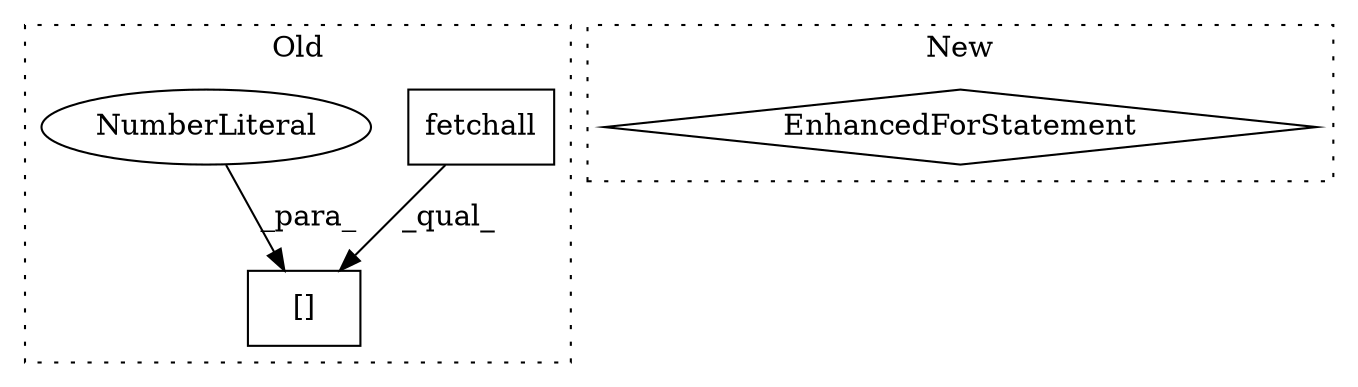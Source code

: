 digraph G {
subgraph cluster0 {
1 [label="fetchall" a="32" s="2483" l="10" shape="box"];
3 [label="[]" a="2" s="2606,2611" l="4,1" shape="box"];
4 [label="NumberLiteral" a="34" s="2610" l="1" shape="ellipse"];
label = "Old";
style="dotted";
}
subgraph cluster1 {
2 [label="EnhancedForStatement" a="70" s="1581,1670" l="65,2" shape="diamond"];
label = "New";
style="dotted";
}
1 -> 3 [label="_qual_"];
4 -> 3 [label="_para_"];
}